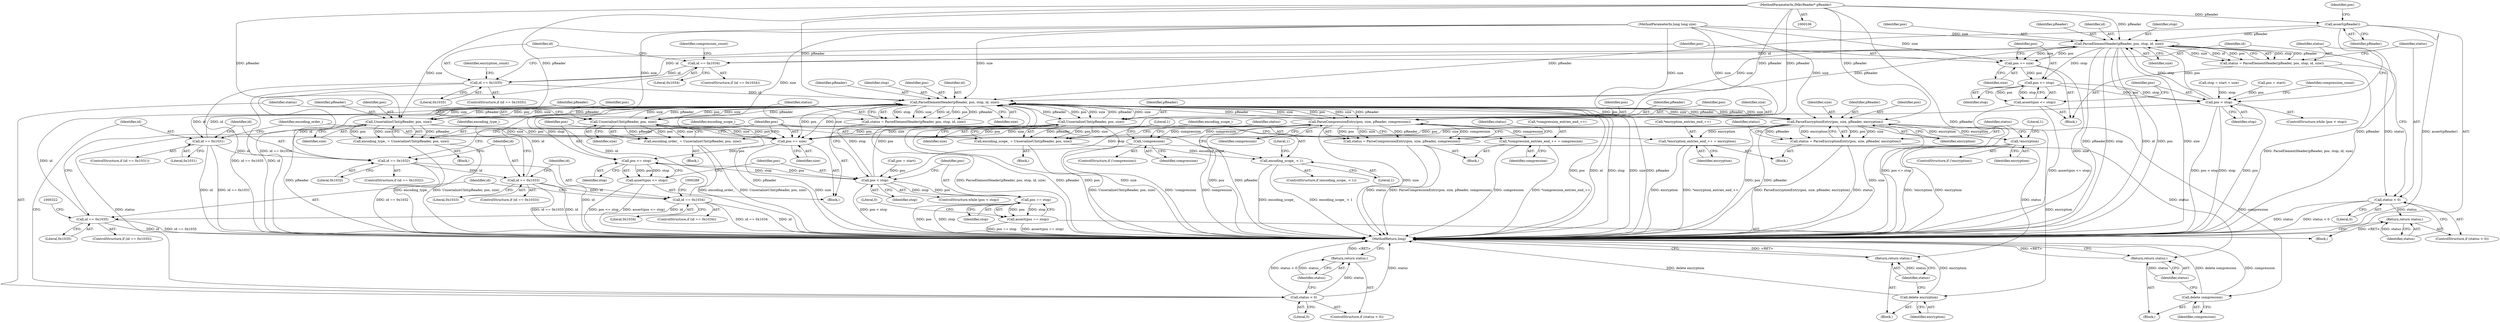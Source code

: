 digraph "0_Android_04839626ed859623901ebd3a5fd483982186b59d_181@API" {
"1000111" [label="(Call,assert(pReader))"];
"1000109" [label="(MethodParameterIn,IMkvReader* pReader)"];
"1000141" [label="(Call,ParseElementHeader(pReader, pos, stop, id, size))"];
"1000139" [label="(Call,status = ParseElementHeader(pReader, pos, stop, id, size))"];
"1000148" [label="(Call,status < 0)"];
"1000151" [label="(Return,return status;)"];
"1000154" [label="(Call,id == 0x1034)"];
"1000160" [label="(Call,id == 0x1035)"];
"1000227" [label="(Call,ParseElementHeader(pReader, pos, stop, id, size))"];
"1000225" [label="(Call,status = ParseElementHeader(pReader, pos, stop, id, size))"];
"1000234" [label="(Call,status < 0)"];
"1000237" [label="(Return,return status;)"];
"1000240" [label="(Call,id == 0x1031)"];
"1000252" [label="(Call,id == 0x1032)"];
"1000271" [label="(Call,id == 0x1033)"];
"1000283" [label="(Call,id == 0x1034)"];
"1000317" [label="(Call,id == 0x1035)"];
"1000246" [label="(Call,UnserializeUInt(pReader, pos, size))"];
"1000244" [label="(Call,encoding_order_ = UnserializeUInt(pReader, pos, size))"];
"1000349" [label="(Call,pos += size)"];
"1000353" [label="(Call,pos <= stop)"];
"1000218" [label="(Call,pos < stop)"];
"1000357" [label="(Call,pos == stop)"];
"1000356" [label="(Call,assert(pos == stop))"];
"1000352" [label="(Call,assert(pos <= stop))"];
"1000258" [label="(Call,UnserializeUInt(pReader, pos, size))"];
"1000256" [label="(Call,encoding_scope_ = UnserializeUInt(pReader, pos, size))"];
"1000263" [label="(Call,encoding_scope_ < 1)"];
"1000277" [label="(Call,UnserializeUInt(pReader, pos, size))"];
"1000275" [label="(Call,encoding_type_ = UnserializeUInt(pReader, pos, size))"];
"1000298" [label="(Call,ParseCompressionEntry(pos, size, pReader, compression))"];
"1000291" [label="(Call,!compression)"];
"1000296" [label="(Call,status = ParseCompressionEntry(pos, size, pReader, compression))"];
"1000308" [label="(Return,return status;)"];
"1000306" [label="(Call,delete compression)"];
"1000310" [label="(Call,*compression_entries_end_++ = compression)"];
"1000332" [label="(Call,ParseEncryptionEntry(pos, size, pReader, encryption))"];
"1000325" [label="(Call,!encryption)"];
"1000330" [label="(Call,status = ParseEncryptionEntry(pos, size, pReader, encryption))"];
"1000342" [label="(Return,return status;)"];
"1000340" [label="(Call,delete encryption)"];
"1000344" [label="(Call,*encryption_entries_end_++ = encryption)"];
"1000165" [label="(Call,pos += size)"];
"1000169" [label="(Call,pos <= stop)"];
"1000132" [label="(Call,pos < stop)"];
"1000168" [label="(Call,assert(pos <= stop))"];
"1000292" [label="(Identifier,compression)"];
"1000242" [label="(Literal,0x1031)"];
"1000326" [label="(Identifier,encryption)"];
"1000243" [label="(Block,)"];
"1000349" [label="(Call,pos += size)"];
"1000220" [label="(Identifier,stop)"];
"1000258" [label="(Call,UnserializeUInt(pReader, pos, size))"];
"1000311" [label="(Call,*compression_entries_end_++)"];
"1000362" [label="(MethodReturn,long)"];
"1000151" [label="(Return,return status;)"];
"1000257" [label="(Identifier,encoding_scope_)"];
"1000232" [label="(Identifier,size)"];
"1000273" [label="(Literal,0x1033)"];
"1000314" [label="(Identifier,compression)"];
"1000270" [label="(ControlStructure,if (id == 0x1033))"];
"1000301" [label="(Identifier,pReader)"];
"1000277" [label="(Call,UnserializeUInt(pReader, pos, size))"];
"1000141" [label="(Call,ParseElementHeader(pReader, pos, stop, id, size))"];
"1000219" [label="(Identifier,pos)"];
"1000156" [label="(Literal,0x1034)"];
"1000271" [label="(Call,id == 0x1033)"];
"1000290" [label="(ControlStructure,if (!compression))"];
"1000118" [label="(Call,stop = start + size)"];
"1000146" [label="(Identifier,size)"];
"1000217" [label="(ControlStructure,while (pos < stop))"];
"1000240" [label="(Call,id == 0x1031)"];
"1000344" [label="(Call,*encryption_entries_end_++ = encryption)"];
"1000162" [label="(Literal,0x1035)"];
"1000265" [label="(Literal,1)"];
"1000304" [label="(Identifier,status)"];
"1000228" [label="(Identifier,pReader)"];
"1000275" [label="(Call,encoding_type_ = UnserializeUInt(pReader, pos, size))"];
"1000233" [label="(ControlStructure,if (status < 0))"];
"1000241" [label="(Identifier,id)"];
"1000115" [label="(Identifier,pos)"];
"1000154" [label="(Call,id == 0x1034)"];
"1000306" [label="(Call,delete compression)"];
"1000132" [label="(Call,pos < stop)"];
"1000170" [label="(Identifier,pos)"];
"1000114" [label="(Call,pos = start)"];
"1000145" [label="(Identifier,id)"];
"1000234" [label="(Call,status < 0)"];
"1000356" [label="(Call,assert(pos == stop))"];
"1000352" [label="(Call,assert(pos <= stop))"];
"1000236" [label="(Literal,0)"];
"1000227" [label="(Call,ParseElementHeader(pReader, pos, stop, id, size))"];
"1000144" [label="(Identifier,stop)"];
"1000325" [label="(Call,!encryption)"];
"1000319" [label="(Literal,0x1035)"];
"1000247" [label="(Identifier,pReader)"];
"1000334" [label="(Identifier,size)"];
"1000335" [label="(Identifier,pReader)"];
"1000143" [label="(Identifier,pos)"];
"1000252" [label="(Call,id == 0x1032)"];
"1000256" [label="(Call,encoding_scope_ = UnserializeUInt(pReader, pos, size))"];
"1000291" [label="(Call,!compression)"];
"1000297" [label="(Identifier,status)"];
"1000331" [label="(Identifier,status)"];
"1000167" [label="(Identifier,size)"];
"1000248" [label="(Identifier,pos)"];
"1000109" [label="(MethodParameterIn,IMkvReader* pReader)"];
"1000171" [label="(Identifier,stop)"];
"1000251" [label="(ControlStructure,if (id == 0x1032))"];
"1000340" [label="(Call,delete encryption)"];
"1000161" [label="(Identifier,id)"];
"1000142" [label="(Identifier,pReader)"];
"1000164" [label="(Identifier,encryption_count)"];
"1000309" [label="(Identifier,status)"];
"1000160" [label="(Call,id == 0x1035)"];
"1000169" [label="(Call,pos <= stop)"];
"1000308" [label="(Return,return status;)"];
"1000264" [label="(Identifier,encoding_scope_)"];
"1000245" [label="(Identifier,encoding_order_)"];
"1000341" [label="(Identifier,encryption)"];
"1000168" [label="(Call,assert(pos <= stop))"];
"1000149" [label="(Identifier,status)"];
"1000244" [label="(Call,encoding_order_ = UnserializeUInt(pReader, pos, size))"];
"1000272" [label="(Identifier,id)"];
"1000226" [label="(Identifier,status)"];
"1000263" [label="(Call,encoding_scope_ < 1)"];
"1000343" [label="(Identifier,status)"];
"1000260" [label="(Identifier,pos)"];
"1000231" [label="(Identifier,id)"];
"1000361" [label="(Literal,0)"];
"1000310" [label="(Call,*compression_entries_end_++ = compression)"];
"1000351" [label="(Identifier,size)"];
"1000318" [label="(Identifier,id)"];
"1000296" [label="(Call,status = ParseCompressionEntry(pos, size, pReader, compression))"];
"1000285" [label="(Literal,0x1034)"];
"1000279" [label="(Identifier,pos)"];
"1000348" [label="(Identifier,encryption)"];
"1000175" [label="(Identifier,compression_count)"];
"1000330" [label="(Call,status = ParseEncryptionEntry(pos, size, pReader, encryption))"];
"1000345" [label="(Call,*encryption_entries_end_++)"];
"1000249" [label="(Identifier,size)"];
"1000155" [label="(Identifier,id)"];
"1000111" [label="(Call,assert(pReader))"];
"1000110" [label="(Block,)"];
"1000305" [label="(Block,)"];
"1000359" [label="(Identifier,stop)"];
"1000148" [label="(Call,status < 0)"];
"1000108" [label="(MethodParameterIn,long long size)"];
"1000147" [label="(ControlStructure,if (status < 0))"];
"1000354" [label="(Identifier,pos)"];
"1000230" [label="(Identifier,stop)"];
"1000299" [label="(Identifier,pos)"];
"1000320" [label="(Block,)"];
"1000153" [label="(ControlStructure,if (id == 0x1034))"];
"1000300" [label="(Identifier,size)"];
"1000133" [label="(Identifier,pos)"];
"1000131" [label="(ControlStructure,while (pos < stop))"];
"1000282" [label="(ControlStructure,if (id == 0x1034))"];
"1000329" [label="(Literal,1)"];
"1000253" [label="(Identifier,id)"];
"1000338" [label="(Identifier,status)"];
"1000268" [label="(Literal,1)"];
"1000358" [label="(Identifier,pos)"];
"1000283" [label="(Call,id == 0x1034)"];
"1000274" [label="(Block,)"];
"1000280" [label="(Identifier,size)"];
"1000152" [label="(Identifier,status)"];
"1000134" [label="(Identifier,stop)"];
"1000276" [label="(Identifier,encoding_type_)"];
"1000317" [label="(Call,id == 0x1035)"];
"1000150" [label="(Literal,0)"];
"1000336" [label="(Identifier,encryption)"];
"1000259" [label="(Identifier,pReader)"];
"1000158" [label="(Identifier,compression_count)"];
"1000262" [label="(ControlStructure,if (encoding_scope_ < 1))"];
"1000342" [label="(Return,return status;)"];
"1000324" [label="(ControlStructure,if (!encryption))"];
"1000254" [label="(Literal,0x1032)"];
"1000278" [label="(Identifier,pReader)"];
"1000139" [label="(Call,status = ParseElementHeader(pReader, pos, stop, id, size))"];
"1000166" [label="(Identifier,pos)"];
"1000307" [label="(Identifier,compression)"];
"1000355" [label="(Identifier,stop)"];
"1000316" [label="(ControlStructure,if (id == 0x1035))"];
"1000221" [label="(Block,)"];
"1000246" [label="(Call,UnserializeUInt(pReader, pos, size))"];
"1000332" [label="(Call,ParseEncryptionEntry(pos, size, pReader, encryption))"];
"1000284" [label="(Identifier,id)"];
"1000225" [label="(Call,status = ParseElementHeader(pReader, pos, stop, id, size))"];
"1000295" [label="(Literal,1)"];
"1000140" [label="(Identifier,status)"];
"1000165" [label="(Call,pos += size)"];
"1000286" [label="(Block,)"];
"1000353" [label="(Call,pos <= stop)"];
"1000135" [label="(Block,)"];
"1000214" [label="(Call,pos = start)"];
"1000298" [label="(Call,ParseCompressionEntry(pos, size, pReader, compression))"];
"1000237" [label="(Return,return status;)"];
"1000229" [label="(Identifier,pos)"];
"1000159" [label="(ControlStructure,if (id == 0x1035))"];
"1000112" [label="(Identifier,pReader)"];
"1000255" [label="(Block,)"];
"1000235" [label="(Identifier,status)"];
"1000350" [label="(Identifier,pos)"];
"1000238" [label="(Identifier,status)"];
"1000261" [label="(Identifier,size)"];
"1000357" [label="(Call,pos == stop)"];
"1000218" [label="(Call,pos < stop)"];
"1000333" [label="(Identifier,pos)"];
"1000339" [label="(Block,)"];
"1000302" [label="(Identifier,compression)"];
"1000239" [label="(ControlStructure,if (id == 0x1031))"];
"1000111" -> "1000110"  [label="AST: "];
"1000111" -> "1000112"  [label="CFG: "];
"1000112" -> "1000111"  [label="AST: "];
"1000115" -> "1000111"  [label="CFG: "];
"1000111" -> "1000362"  [label="DDG: pReader"];
"1000111" -> "1000362"  [label="DDG: assert(pReader)"];
"1000109" -> "1000111"  [label="DDG: pReader"];
"1000111" -> "1000141"  [label="DDG: pReader"];
"1000111" -> "1000227"  [label="DDG: pReader"];
"1000109" -> "1000106"  [label="AST: "];
"1000109" -> "1000362"  [label="DDG: pReader"];
"1000109" -> "1000141"  [label="DDG: pReader"];
"1000109" -> "1000227"  [label="DDG: pReader"];
"1000109" -> "1000246"  [label="DDG: pReader"];
"1000109" -> "1000258"  [label="DDG: pReader"];
"1000109" -> "1000277"  [label="DDG: pReader"];
"1000109" -> "1000298"  [label="DDG: pReader"];
"1000109" -> "1000332"  [label="DDG: pReader"];
"1000141" -> "1000139"  [label="AST: "];
"1000141" -> "1000146"  [label="CFG: "];
"1000142" -> "1000141"  [label="AST: "];
"1000143" -> "1000141"  [label="AST: "];
"1000144" -> "1000141"  [label="AST: "];
"1000145" -> "1000141"  [label="AST: "];
"1000146" -> "1000141"  [label="AST: "];
"1000139" -> "1000141"  [label="CFG: "];
"1000141" -> "1000362"  [label="DDG: pReader"];
"1000141" -> "1000362"  [label="DDG: stop"];
"1000141" -> "1000362"  [label="DDG: id"];
"1000141" -> "1000362"  [label="DDG: pos"];
"1000141" -> "1000362"  [label="DDG: size"];
"1000141" -> "1000139"  [label="DDG: stop"];
"1000141" -> "1000139"  [label="DDG: pReader"];
"1000141" -> "1000139"  [label="DDG: size"];
"1000141" -> "1000139"  [label="DDG: id"];
"1000141" -> "1000139"  [label="DDG: pos"];
"1000132" -> "1000141"  [label="DDG: pos"];
"1000132" -> "1000141"  [label="DDG: stop"];
"1000160" -> "1000141"  [label="DDG: id"];
"1000108" -> "1000141"  [label="DDG: size"];
"1000141" -> "1000154"  [label="DDG: id"];
"1000141" -> "1000165"  [label="DDG: size"];
"1000141" -> "1000165"  [label="DDG: pos"];
"1000141" -> "1000169"  [label="DDG: stop"];
"1000141" -> "1000227"  [label="DDG: pReader"];
"1000141" -> "1000227"  [label="DDG: size"];
"1000139" -> "1000135"  [label="AST: "];
"1000140" -> "1000139"  [label="AST: "];
"1000149" -> "1000139"  [label="CFG: "];
"1000139" -> "1000362"  [label="DDG: ParseElementHeader(pReader, pos, stop, id, size)"];
"1000139" -> "1000148"  [label="DDG: status"];
"1000148" -> "1000147"  [label="AST: "];
"1000148" -> "1000150"  [label="CFG: "];
"1000149" -> "1000148"  [label="AST: "];
"1000150" -> "1000148"  [label="AST: "];
"1000152" -> "1000148"  [label="CFG: "];
"1000155" -> "1000148"  [label="CFG: "];
"1000148" -> "1000362"  [label="DDG: status"];
"1000148" -> "1000362"  [label="DDG: status < 0"];
"1000148" -> "1000151"  [label="DDG: status"];
"1000151" -> "1000147"  [label="AST: "];
"1000151" -> "1000152"  [label="CFG: "];
"1000152" -> "1000151"  [label="AST: "];
"1000362" -> "1000151"  [label="CFG: "];
"1000151" -> "1000362"  [label="DDG: <RET>"];
"1000152" -> "1000151"  [label="DDG: status"];
"1000154" -> "1000153"  [label="AST: "];
"1000154" -> "1000156"  [label="CFG: "];
"1000155" -> "1000154"  [label="AST: "];
"1000156" -> "1000154"  [label="AST: "];
"1000158" -> "1000154"  [label="CFG: "];
"1000161" -> "1000154"  [label="CFG: "];
"1000154" -> "1000362"  [label="DDG: id == 0x1034"];
"1000154" -> "1000160"  [label="DDG: id"];
"1000160" -> "1000159"  [label="AST: "];
"1000160" -> "1000162"  [label="CFG: "];
"1000161" -> "1000160"  [label="AST: "];
"1000162" -> "1000160"  [label="AST: "];
"1000164" -> "1000160"  [label="CFG: "];
"1000166" -> "1000160"  [label="CFG: "];
"1000160" -> "1000362"  [label="DDG: id == 0x1035"];
"1000160" -> "1000362"  [label="DDG: id"];
"1000160" -> "1000227"  [label="DDG: id"];
"1000227" -> "1000225"  [label="AST: "];
"1000227" -> "1000232"  [label="CFG: "];
"1000228" -> "1000227"  [label="AST: "];
"1000229" -> "1000227"  [label="AST: "];
"1000230" -> "1000227"  [label="AST: "];
"1000231" -> "1000227"  [label="AST: "];
"1000232" -> "1000227"  [label="AST: "];
"1000225" -> "1000227"  [label="CFG: "];
"1000227" -> "1000362"  [label="DDG: pReader"];
"1000227" -> "1000362"  [label="DDG: pos"];
"1000227" -> "1000362"  [label="DDG: id"];
"1000227" -> "1000362"  [label="DDG: size"];
"1000227" -> "1000362"  [label="DDG: stop"];
"1000227" -> "1000225"  [label="DDG: stop"];
"1000227" -> "1000225"  [label="DDG: size"];
"1000227" -> "1000225"  [label="DDG: id"];
"1000227" -> "1000225"  [label="DDG: pos"];
"1000227" -> "1000225"  [label="DDG: pReader"];
"1000258" -> "1000227"  [label="DDG: pReader"];
"1000258" -> "1000227"  [label="DDG: size"];
"1000298" -> "1000227"  [label="DDG: pReader"];
"1000298" -> "1000227"  [label="DDG: size"];
"1000277" -> "1000227"  [label="DDG: pReader"];
"1000277" -> "1000227"  [label="DDG: size"];
"1000332" -> "1000227"  [label="DDG: pReader"];
"1000332" -> "1000227"  [label="DDG: size"];
"1000246" -> "1000227"  [label="DDG: pReader"];
"1000246" -> "1000227"  [label="DDG: size"];
"1000218" -> "1000227"  [label="DDG: pos"];
"1000218" -> "1000227"  [label="DDG: stop"];
"1000283" -> "1000227"  [label="DDG: id"];
"1000271" -> "1000227"  [label="DDG: id"];
"1000240" -> "1000227"  [label="DDG: id"];
"1000252" -> "1000227"  [label="DDG: id"];
"1000317" -> "1000227"  [label="DDG: id"];
"1000108" -> "1000227"  [label="DDG: size"];
"1000227" -> "1000240"  [label="DDG: id"];
"1000227" -> "1000246"  [label="DDG: pReader"];
"1000227" -> "1000246"  [label="DDG: pos"];
"1000227" -> "1000246"  [label="DDG: size"];
"1000227" -> "1000258"  [label="DDG: pReader"];
"1000227" -> "1000258"  [label="DDG: pos"];
"1000227" -> "1000258"  [label="DDG: size"];
"1000227" -> "1000277"  [label="DDG: pReader"];
"1000227" -> "1000277"  [label="DDG: pos"];
"1000227" -> "1000277"  [label="DDG: size"];
"1000227" -> "1000298"  [label="DDG: pos"];
"1000227" -> "1000298"  [label="DDG: size"];
"1000227" -> "1000298"  [label="DDG: pReader"];
"1000227" -> "1000332"  [label="DDG: pos"];
"1000227" -> "1000332"  [label="DDG: size"];
"1000227" -> "1000332"  [label="DDG: pReader"];
"1000227" -> "1000349"  [label="DDG: size"];
"1000227" -> "1000349"  [label="DDG: pos"];
"1000227" -> "1000353"  [label="DDG: stop"];
"1000225" -> "1000221"  [label="AST: "];
"1000226" -> "1000225"  [label="AST: "];
"1000235" -> "1000225"  [label="CFG: "];
"1000225" -> "1000362"  [label="DDG: ParseElementHeader(pReader, pos, stop, id, size)"];
"1000225" -> "1000234"  [label="DDG: status"];
"1000234" -> "1000233"  [label="AST: "];
"1000234" -> "1000236"  [label="CFG: "];
"1000235" -> "1000234"  [label="AST: "];
"1000236" -> "1000234"  [label="AST: "];
"1000238" -> "1000234"  [label="CFG: "];
"1000241" -> "1000234"  [label="CFG: "];
"1000234" -> "1000362"  [label="DDG: status"];
"1000234" -> "1000362"  [label="DDG: status < 0"];
"1000234" -> "1000237"  [label="DDG: status"];
"1000237" -> "1000233"  [label="AST: "];
"1000237" -> "1000238"  [label="CFG: "];
"1000238" -> "1000237"  [label="AST: "];
"1000362" -> "1000237"  [label="CFG: "];
"1000237" -> "1000362"  [label="DDG: <RET>"];
"1000238" -> "1000237"  [label="DDG: status"];
"1000240" -> "1000239"  [label="AST: "];
"1000240" -> "1000242"  [label="CFG: "];
"1000241" -> "1000240"  [label="AST: "];
"1000242" -> "1000240"  [label="AST: "];
"1000245" -> "1000240"  [label="CFG: "];
"1000253" -> "1000240"  [label="CFG: "];
"1000240" -> "1000362"  [label="DDG: id == 0x1031"];
"1000240" -> "1000362"  [label="DDG: id"];
"1000240" -> "1000252"  [label="DDG: id"];
"1000252" -> "1000251"  [label="AST: "];
"1000252" -> "1000254"  [label="CFG: "];
"1000253" -> "1000252"  [label="AST: "];
"1000254" -> "1000252"  [label="AST: "];
"1000257" -> "1000252"  [label="CFG: "];
"1000272" -> "1000252"  [label="CFG: "];
"1000252" -> "1000362"  [label="DDG: id"];
"1000252" -> "1000362"  [label="DDG: id == 0x1032"];
"1000252" -> "1000271"  [label="DDG: id"];
"1000271" -> "1000270"  [label="AST: "];
"1000271" -> "1000273"  [label="CFG: "];
"1000272" -> "1000271"  [label="AST: "];
"1000273" -> "1000271"  [label="AST: "];
"1000276" -> "1000271"  [label="CFG: "];
"1000284" -> "1000271"  [label="CFG: "];
"1000271" -> "1000362"  [label="DDG: id"];
"1000271" -> "1000362"  [label="DDG: id == 0x1033"];
"1000271" -> "1000283"  [label="DDG: id"];
"1000283" -> "1000282"  [label="AST: "];
"1000283" -> "1000285"  [label="CFG: "];
"1000284" -> "1000283"  [label="AST: "];
"1000285" -> "1000283"  [label="AST: "];
"1000288" -> "1000283"  [label="CFG: "];
"1000318" -> "1000283"  [label="CFG: "];
"1000283" -> "1000362"  [label="DDG: id"];
"1000283" -> "1000362"  [label="DDG: id == 0x1034"];
"1000283" -> "1000317"  [label="DDG: id"];
"1000317" -> "1000316"  [label="AST: "];
"1000317" -> "1000319"  [label="CFG: "];
"1000318" -> "1000317"  [label="AST: "];
"1000319" -> "1000317"  [label="AST: "];
"1000322" -> "1000317"  [label="CFG: "];
"1000350" -> "1000317"  [label="CFG: "];
"1000317" -> "1000362"  [label="DDG: id"];
"1000317" -> "1000362"  [label="DDG: id == 0x1035"];
"1000246" -> "1000244"  [label="AST: "];
"1000246" -> "1000249"  [label="CFG: "];
"1000247" -> "1000246"  [label="AST: "];
"1000248" -> "1000246"  [label="AST: "];
"1000249" -> "1000246"  [label="AST: "];
"1000244" -> "1000246"  [label="CFG: "];
"1000246" -> "1000362"  [label="DDG: pReader"];
"1000246" -> "1000244"  [label="DDG: pReader"];
"1000246" -> "1000244"  [label="DDG: pos"];
"1000246" -> "1000244"  [label="DDG: size"];
"1000108" -> "1000246"  [label="DDG: size"];
"1000246" -> "1000349"  [label="DDG: size"];
"1000246" -> "1000349"  [label="DDG: pos"];
"1000244" -> "1000243"  [label="AST: "];
"1000245" -> "1000244"  [label="AST: "];
"1000350" -> "1000244"  [label="CFG: "];
"1000244" -> "1000362"  [label="DDG: encoding_order_"];
"1000244" -> "1000362"  [label="DDG: UnserializeUInt(pReader, pos, size)"];
"1000349" -> "1000221"  [label="AST: "];
"1000349" -> "1000351"  [label="CFG: "];
"1000350" -> "1000349"  [label="AST: "];
"1000351" -> "1000349"  [label="AST: "];
"1000354" -> "1000349"  [label="CFG: "];
"1000349" -> "1000362"  [label="DDG: size"];
"1000332" -> "1000349"  [label="DDG: size"];
"1000332" -> "1000349"  [label="DDG: pos"];
"1000277" -> "1000349"  [label="DDG: size"];
"1000277" -> "1000349"  [label="DDG: pos"];
"1000298" -> "1000349"  [label="DDG: size"];
"1000298" -> "1000349"  [label="DDG: pos"];
"1000258" -> "1000349"  [label="DDG: size"];
"1000258" -> "1000349"  [label="DDG: pos"];
"1000108" -> "1000349"  [label="DDG: size"];
"1000349" -> "1000353"  [label="DDG: pos"];
"1000353" -> "1000352"  [label="AST: "];
"1000353" -> "1000355"  [label="CFG: "];
"1000354" -> "1000353"  [label="AST: "];
"1000355" -> "1000353"  [label="AST: "];
"1000352" -> "1000353"  [label="CFG: "];
"1000353" -> "1000218"  [label="DDG: pos"];
"1000353" -> "1000218"  [label="DDG: stop"];
"1000353" -> "1000352"  [label="DDG: pos"];
"1000353" -> "1000352"  [label="DDG: stop"];
"1000218" -> "1000217"  [label="AST: "];
"1000218" -> "1000220"  [label="CFG: "];
"1000219" -> "1000218"  [label="AST: "];
"1000220" -> "1000218"  [label="AST: "];
"1000226" -> "1000218"  [label="CFG: "];
"1000358" -> "1000218"  [label="CFG: "];
"1000218" -> "1000362"  [label="DDG: pos < stop"];
"1000214" -> "1000218"  [label="DDG: pos"];
"1000132" -> "1000218"  [label="DDG: stop"];
"1000218" -> "1000357"  [label="DDG: pos"];
"1000218" -> "1000357"  [label="DDG: stop"];
"1000357" -> "1000356"  [label="AST: "];
"1000357" -> "1000359"  [label="CFG: "];
"1000358" -> "1000357"  [label="AST: "];
"1000359" -> "1000357"  [label="AST: "];
"1000356" -> "1000357"  [label="CFG: "];
"1000357" -> "1000362"  [label="DDG: pos"];
"1000357" -> "1000362"  [label="DDG: stop"];
"1000357" -> "1000356"  [label="DDG: pos"];
"1000357" -> "1000356"  [label="DDG: stop"];
"1000356" -> "1000110"  [label="AST: "];
"1000361" -> "1000356"  [label="CFG: "];
"1000356" -> "1000362"  [label="DDG: pos == stop"];
"1000356" -> "1000362"  [label="DDG: assert(pos == stop)"];
"1000352" -> "1000221"  [label="AST: "];
"1000219" -> "1000352"  [label="CFG: "];
"1000352" -> "1000362"  [label="DDG: pos <= stop"];
"1000352" -> "1000362"  [label="DDG: assert(pos <= stop)"];
"1000258" -> "1000256"  [label="AST: "];
"1000258" -> "1000261"  [label="CFG: "];
"1000259" -> "1000258"  [label="AST: "];
"1000260" -> "1000258"  [label="AST: "];
"1000261" -> "1000258"  [label="AST: "];
"1000256" -> "1000258"  [label="CFG: "];
"1000258" -> "1000362"  [label="DDG: pReader"];
"1000258" -> "1000362"  [label="DDG: pos"];
"1000258" -> "1000362"  [label="DDG: size"];
"1000258" -> "1000256"  [label="DDG: pReader"];
"1000258" -> "1000256"  [label="DDG: pos"];
"1000258" -> "1000256"  [label="DDG: size"];
"1000108" -> "1000258"  [label="DDG: size"];
"1000256" -> "1000255"  [label="AST: "];
"1000257" -> "1000256"  [label="AST: "];
"1000264" -> "1000256"  [label="CFG: "];
"1000256" -> "1000362"  [label="DDG: UnserializeUInt(pReader, pos, size)"];
"1000256" -> "1000263"  [label="DDG: encoding_scope_"];
"1000263" -> "1000262"  [label="AST: "];
"1000263" -> "1000265"  [label="CFG: "];
"1000264" -> "1000263"  [label="AST: "];
"1000265" -> "1000263"  [label="AST: "];
"1000268" -> "1000263"  [label="CFG: "];
"1000350" -> "1000263"  [label="CFG: "];
"1000263" -> "1000362"  [label="DDG: encoding_scope_ < 1"];
"1000263" -> "1000362"  [label="DDG: encoding_scope_"];
"1000277" -> "1000275"  [label="AST: "];
"1000277" -> "1000280"  [label="CFG: "];
"1000278" -> "1000277"  [label="AST: "];
"1000279" -> "1000277"  [label="AST: "];
"1000280" -> "1000277"  [label="AST: "];
"1000275" -> "1000277"  [label="CFG: "];
"1000277" -> "1000362"  [label="DDG: pReader"];
"1000277" -> "1000275"  [label="DDG: pReader"];
"1000277" -> "1000275"  [label="DDG: pos"];
"1000277" -> "1000275"  [label="DDG: size"];
"1000108" -> "1000277"  [label="DDG: size"];
"1000275" -> "1000274"  [label="AST: "];
"1000276" -> "1000275"  [label="AST: "];
"1000350" -> "1000275"  [label="CFG: "];
"1000275" -> "1000362"  [label="DDG: encoding_type_"];
"1000275" -> "1000362"  [label="DDG: UnserializeUInt(pReader, pos, size)"];
"1000298" -> "1000296"  [label="AST: "];
"1000298" -> "1000302"  [label="CFG: "];
"1000299" -> "1000298"  [label="AST: "];
"1000300" -> "1000298"  [label="AST: "];
"1000301" -> "1000298"  [label="AST: "];
"1000302" -> "1000298"  [label="AST: "];
"1000296" -> "1000298"  [label="CFG: "];
"1000298" -> "1000362"  [label="DDG: pos"];
"1000298" -> "1000362"  [label="DDG: pReader"];
"1000298" -> "1000362"  [label="DDG: size"];
"1000298" -> "1000291"  [label="DDG: compression"];
"1000298" -> "1000296"  [label="DDG: pos"];
"1000298" -> "1000296"  [label="DDG: size"];
"1000298" -> "1000296"  [label="DDG: pReader"];
"1000298" -> "1000296"  [label="DDG: compression"];
"1000108" -> "1000298"  [label="DDG: size"];
"1000291" -> "1000298"  [label="DDG: compression"];
"1000298" -> "1000306"  [label="DDG: compression"];
"1000298" -> "1000310"  [label="DDG: compression"];
"1000291" -> "1000290"  [label="AST: "];
"1000291" -> "1000292"  [label="CFG: "];
"1000292" -> "1000291"  [label="AST: "];
"1000295" -> "1000291"  [label="CFG: "];
"1000297" -> "1000291"  [label="CFG: "];
"1000291" -> "1000362"  [label="DDG: !compression"];
"1000291" -> "1000362"  [label="DDG: compression"];
"1000296" -> "1000286"  [label="AST: "];
"1000297" -> "1000296"  [label="AST: "];
"1000304" -> "1000296"  [label="CFG: "];
"1000296" -> "1000362"  [label="DDG: ParseCompressionEntry(pos, size, pReader, compression)"];
"1000296" -> "1000362"  [label="DDG: status"];
"1000296" -> "1000308"  [label="DDG: status"];
"1000308" -> "1000305"  [label="AST: "];
"1000308" -> "1000309"  [label="CFG: "];
"1000309" -> "1000308"  [label="AST: "];
"1000362" -> "1000308"  [label="CFG: "];
"1000308" -> "1000362"  [label="DDG: <RET>"];
"1000309" -> "1000308"  [label="DDG: status"];
"1000306" -> "1000305"  [label="AST: "];
"1000306" -> "1000307"  [label="CFG: "];
"1000307" -> "1000306"  [label="AST: "];
"1000309" -> "1000306"  [label="CFG: "];
"1000306" -> "1000362"  [label="DDG: compression"];
"1000306" -> "1000362"  [label="DDG: delete compression"];
"1000310" -> "1000286"  [label="AST: "];
"1000310" -> "1000314"  [label="CFG: "];
"1000311" -> "1000310"  [label="AST: "];
"1000314" -> "1000310"  [label="AST: "];
"1000350" -> "1000310"  [label="CFG: "];
"1000310" -> "1000362"  [label="DDG: *compression_entries_end_++"];
"1000310" -> "1000362"  [label="DDG: compression"];
"1000332" -> "1000330"  [label="AST: "];
"1000332" -> "1000336"  [label="CFG: "];
"1000333" -> "1000332"  [label="AST: "];
"1000334" -> "1000332"  [label="AST: "];
"1000335" -> "1000332"  [label="AST: "];
"1000336" -> "1000332"  [label="AST: "];
"1000330" -> "1000332"  [label="CFG: "];
"1000332" -> "1000362"  [label="DDG: size"];
"1000332" -> "1000362"  [label="DDG: pos"];
"1000332" -> "1000362"  [label="DDG: pReader"];
"1000332" -> "1000325"  [label="DDG: encryption"];
"1000332" -> "1000330"  [label="DDG: pos"];
"1000332" -> "1000330"  [label="DDG: size"];
"1000332" -> "1000330"  [label="DDG: pReader"];
"1000332" -> "1000330"  [label="DDG: encryption"];
"1000108" -> "1000332"  [label="DDG: size"];
"1000325" -> "1000332"  [label="DDG: encryption"];
"1000332" -> "1000340"  [label="DDG: encryption"];
"1000332" -> "1000344"  [label="DDG: encryption"];
"1000325" -> "1000324"  [label="AST: "];
"1000325" -> "1000326"  [label="CFG: "];
"1000326" -> "1000325"  [label="AST: "];
"1000329" -> "1000325"  [label="CFG: "];
"1000331" -> "1000325"  [label="CFG: "];
"1000325" -> "1000362"  [label="DDG: encryption"];
"1000325" -> "1000362"  [label="DDG: !encryption"];
"1000330" -> "1000320"  [label="AST: "];
"1000331" -> "1000330"  [label="AST: "];
"1000338" -> "1000330"  [label="CFG: "];
"1000330" -> "1000362"  [label="DDG: status"];
"1000330" -> "1000362"  [label="DDG: ParseEncryptionEntry(pos, size, pReader, encryption)"];
"1000330" -> "1000342"  [label="DDG: status"];
"1000342" -> "1000339"  [label="AST: "];
"1000342" -> "1000343"  [label="CFG: "];
"1000343" -> "1000342"  [label="AST: "];
"1000362" -> "1000342"  [label="CFG: "];
"1000342" -> "1000362"  [label="DDG: <RET>"];
"1000343" -> "1000342"  [label="DDG: status"];
"1000340" -> "1000339"  [label="AST: "];
"1000340" -> "1000341"  [label="CFG: "];
"1000341" -> "1000340"  [label="AST: "];
"1000343" -> "1000340"  [label="CFG: "];
"1000340" -> "1000362"  [label="DDG: delete encryption"];
"1000340" -> "1000362"  [label="DDG: encryption"];
"1000344" -> "1000320"  [label="AST: "];
"1000344" -> "1000348"  [label="CFG: "];
"1000345" -> "1000344"  [label="AST: "];
"1000348" -> "1000344"  [label="AST: "];
"1000350" -> "1000344"  [label="CFG: "];
"1000344" -> "1000362"  [label="DDG: encryption"];
"1000344" -> "1000362"  [label="DDG: *encryption_entries_end_++"];
"1000165" -> "1000135"  [label="AST: "];
"1000165" -> "1000167"  [label="CFG: "];
"1000166" -> "1000165"  [label="AST: "];
"1000167" -> "1000165"  [label="AST: "];
"1000170" -> "1000165"  [label="CFG: "];
"1000165" -> "1000362"  [label="DDG: size"];
"1000108" -> "1000165"  [label="DDG: size"];
"1000165" -> "1000169"  [label="DDG: pos"];
"1000169" -> "1000168"  [label="AST: "];
"1000169" -> "1000171"  [label="CFG: "];
"1000170" -> "1000169"  [label="AST: "];
"1000171" -> "1000169"  [label="AST: "];
"1000168" -> "1000169"  [label="CFG: "];
"1000169" -> "1000132"  [label="DDG: pos"];
"1000169" -> "1000132"  [label="DDG: stop"];
"1000169" -> "1000168"  [label="DDG: pos"];
"1000169" -> "1000168"  [label="DDG: stop"];
"1000132" -> "1000131"  [label="AST: "];
"1000132" -> "1000134"  [label="CFG: "];
"1000133" -> "1000132"  [label="AST: "];
"1000134" -> "1000132"  [label="AST: "];
"1000140" -> "1000132"  [label="CFG: "];
"1000175" -> "1000132"  [label="CFG: "];
"1000132" -> "1000362"  [label="DDG: pos < stop"];
"1000132" -> "1000362"  [label="DDG: stop"];
"1000132" -> "1000362"  [label="DDG: pos"];
"1000114" -> "1000132"  [label="DDG: pos"];
"1000118" -> "1000132"  [label="DDG: stop"];
"1000168" -> "1000135"  [label="AST: "];
"1000133" -> "1000168"  [label="CFG: "];
"1000168" -> "1000362"  [label="DDG: assert(pos <= stop)"];
"1000168" -> "1000362"  [label="DDG: pos <= stop"];
}
